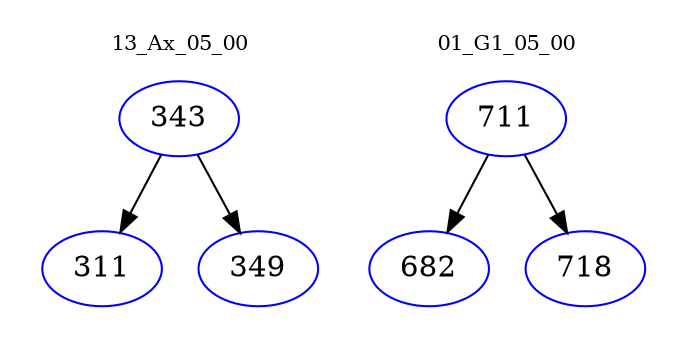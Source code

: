 digraph{
subgraph cluster_0 {
color = white
label = "13_Ax_05_00";
fontsize=10;
T0_343 [label="343", color="blue"]
T0_343 -> T0_311 [color="black"]
T0_311 [label="311", color="blue"]
T0_343 -> T0_349 [color="black"]
T0_349 [label="349", color="blue"]
}
subgraph cluster_1 {
color = white
label = "01_G1_05_00";
fontsize=10;
T1_711 [label="711", color="blue"]
T1_711 -> T1_682 [color="black"]
T1_682 [label="682", color="blue"]
T1_711 -> T1_718 [color="black"]
T1_718 [label="718", color="blue"]
}
}
